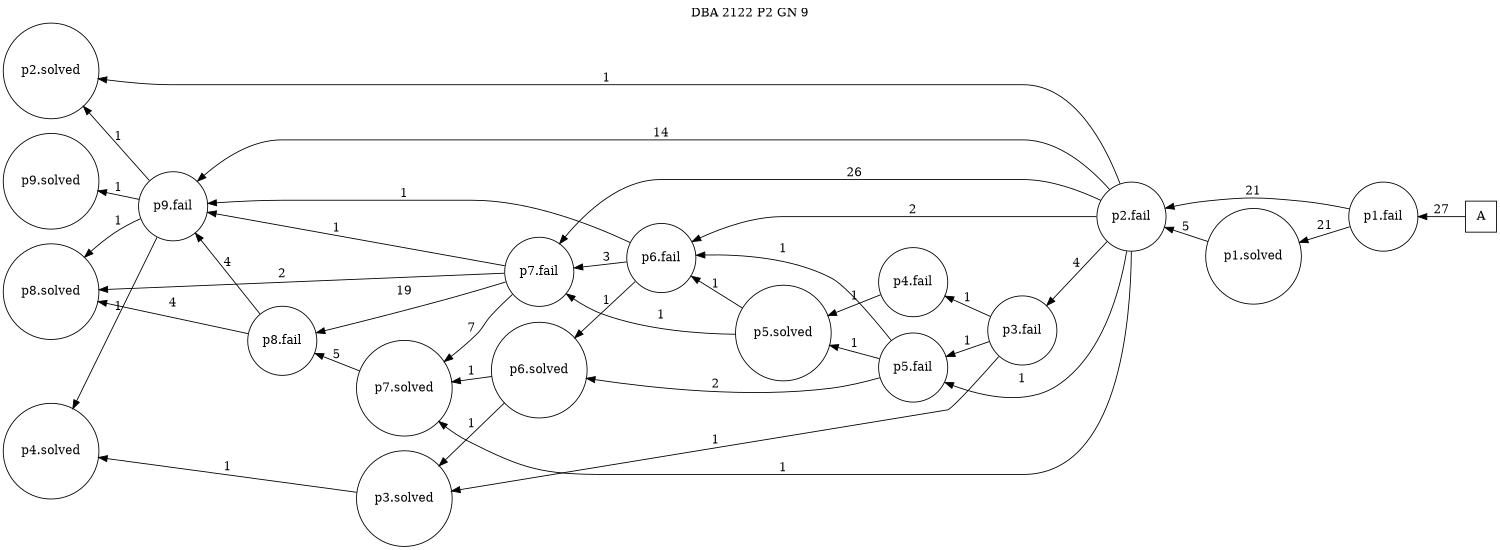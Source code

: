 digraph DBA_2122_P2_GN_9 {
labelloc="tl"
label= " DBA 2122 P2 GN 9 "
rankdir="RL";
graph [ size=" 10 , 10 !"]

"A" [shape="square" label="A"]
"p1.fail" [shape="circle" label="p1.fail"]
"p1.solved" [shape="circle" label="p1.solved"]
"p2.fail" [shape="circle" label="p2.fail"]
"p9.fail" [shape="circle" label="p9.fail"]
"p3.fail" [shape="circle" label="p3.fail"]
"p5.fail" [shape="circle" label="p5.fail"]
"p6.fail" [shape="circle" label="p6.fail"]
"p2.solved" [shape="circle" label="p2.solved"]
"p4.fail" [shape="circle" label="p4.fail"]
"p5.solved" [shape="circle" label="p5.solved"]
"p6.solved" [shape="circle" label="p6.solved"]
"p3.solved" [shape="circle" label="p3.solved"]
"p7.fail" [shape="circle" label="p7.fail"]
"p8.fail" [shape="circle" label="p8.fail"]
"p4.solved" [shape="circle" label="p4.solved"]
"p7.solved" [shape="circle" label="p7.solved"]
"p8.solved" [shape="circle" label="p8.solved"]
"p9.solved" [shape="circle" label="p9.solved"]
"A" -> "p1.fail" [ label=27]
"p1.fail" -> "p1.solved" [ label=21]
"p1.fail" -> "p2.fail" [ label=21]
"p1.solved" -> "p2.fail" [ label=5]
"p2.fail" -> "p9.fail" [ label=14]
"p2.fail" -> "p3.fail" [ label=4]
"p2.fail" -> "p5.fail" [ label=1]
"p2.fail" -> "p6.fail" [ label=2]
"p2.fail" -> "p2.solved" [ label=1]
"p2.fail" -> "p7.fail" [ label=26]
"p2.fail" -> "p7.solved" [ label=1]
"p9.fail" -> "p2.solved" [ label=1]
"p9.fail" -> "p4.solved" [ label=1]
"p9.fail" -> "p8.solved" [ label=1]
"p9.fail" -> "p9.solved" [ label=1]
"p3.fail" -> "p5.fail" [ label=1]
"p3.fail" -> "p4.fail" [ label=1]
"p3.fail" -> "p3.solved" [ label=1]
"p5.fail" -> "p6.fail" [ label=1]
"p5.fail" -> "p5.solved" [ label=1]
"p5.fail" -> "p6.solved" [ label=2]
"p6.fail" -> "p9.fail" [ label=1]
"p6.fail" -> "p6.solved" [ label=1]
"p6.fail" -> "p7.fail" [ label=3]
"p4.fail" -> "p5.solved" [ label=1]
"p5.solved" -> "p6.fail" [ label=1]
"p5.solved" -> "p7.fail" [ label=1]
"p6.solved" -> "p3.solved" [ label=1]
"p6.solved" -> "p7.solved" [ label=1]
"p3.solved" -> "p4.solved" [ label=1]
"p7.fail" -> "p9.fail" [ label=1]
"p7.fail" -> "p8.fail" [ label=19]
"p7.fail" -> "p7.solved" [ label=7]
"p7.fail" -> "p8.solved" [ label=2]
"p8.fail" -> "p9.fail" [ label=4]
"p8.fail" -> "p8.solved" [ label=4]
"p7.solved" -> "p8.fail" [ label=5]
}
